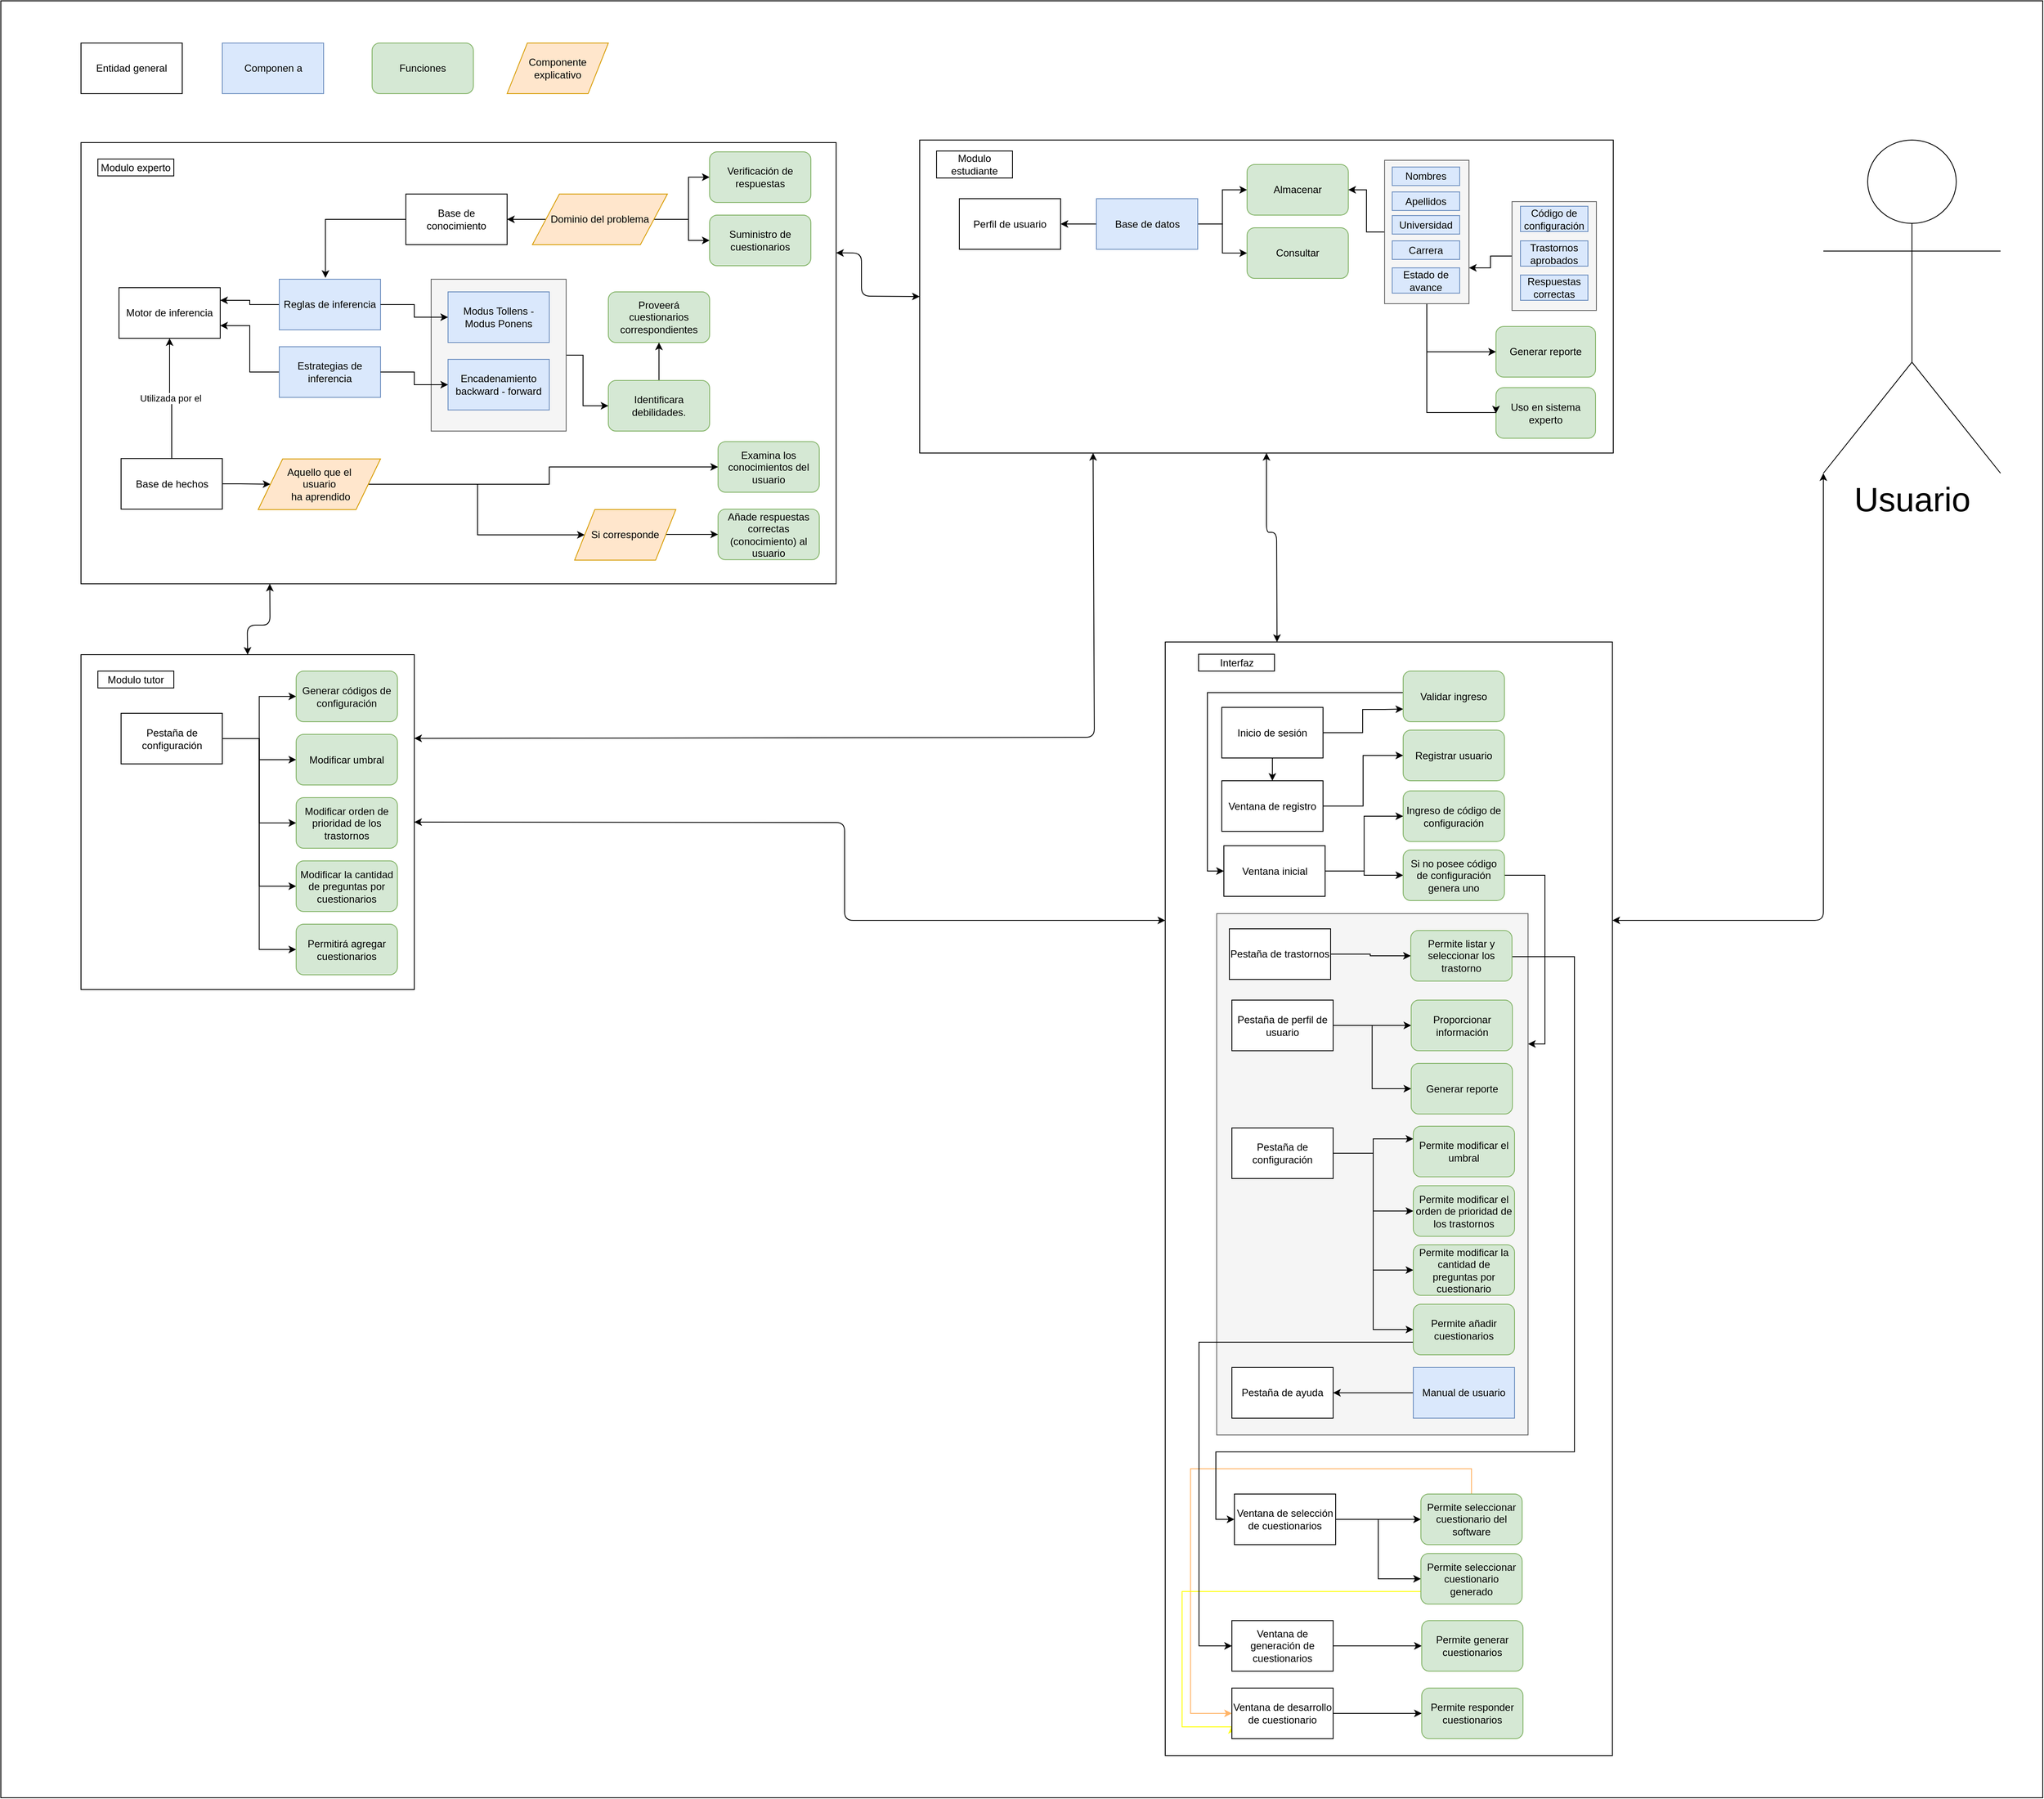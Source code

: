 <mxfile version="11.0.0" type="google"><diagram id="Cas2nyI4XmiPoO9fLo6n" name="Page-1"><mxGraphModel dx="1730" dy="985" grid="1" gridSize="10" guides="0" tooltips="1" connect="1" arrows="1" fold="1" page="1" pageScale="1" pageWidth="2600" pageHeight="2500" math="0" shadow="0"><root><mxCell id="0"/><mxCell id="1" parent="0"/><mxCell id="DKqrfDXHHsQhlnGA_OCO-1" value="" style="rounded=0;whiteSpace=wrap;html=1;" parent="1" vertex="1"><mxGeometry x="110" y="90" width="2420" height="2130" as="geometry"/></mxCell><mxCell id="8nTmRZXrcjMu5CN0scT0-1" value="&lt;div style=&quot;text-align: left&quot;&gt;&lt;br&gt;&lt;/div&gt;" style="whiteSpace=wrap;html=1;" parent="1" vertex="1"><mxGeometry x="205" y="258" width="895" height="523" as="geometry"/></mxCell><mxCell id="8nTmRZXrcjMu5CN0scT0-2" value="Modulo experto" style="text;html=1;strokeColor=#000000;fillColor=none;align=center;verticalAlign=middle;whiteSpace=wrap;rounded=0;" parent="1" vertex="1"><mxGeometry x="225" y="277.5" width="90" height="20" as="geometry"/></mxCell><mxCell id="d4rbvorAXQYdlfk4pw9g-5" style="edgeStyle=orthogonalEdgeStyle;rounded=0;orthogonalLoop=1;jettySize=auto;html=1;entryX=0.456;entryY=-0.028;entryDx=0;entryDy=0;entryPerimeter=0;" parent="1" source="8nTmRZXrcjMu5CN0scT0-3" target="8nTmRZXrcjMu5CN0scT0-16" edge="1"><mxGeometry relative="1" as="geometry"/></mxCell><mxCell id="8nTmRZXrcjMu5CN0scT0-3" value="Base de conocimiento" style="rounded=0;whiteSpace=wrap;html=1;" parent="1" vertex="1"><mxGeometry x="590" y="319" width="120" height="60" as="geometry"/></mxCell><mxCell id="8nTmRZXrcjMu5CN0scT0-38" style="edgeStyle=orthogonalEdgeStyle;rounded=0;orthogonalLoop=1;jettySize=auto;html=1;entryX=0;entryY=0.5;entryDx=0;entryDy=0;exitX=1;exitY=0.5;exitDx=0;exitDy=0;" parent="1" source="d4rbvorAXQYdlfk4pw9g-3" target="8nTmRZXrcjMu5CN0scT0-9" edge="1"><mxGeometry relative="1" as="geometry"><mxPoint x="890" y="360.333" as="sourcePoint"/></mxGeometry></mxCell><mxCell id="8nTmRZXrcjMu5CN0scT0-39" style="edgeStyle=orthogonalEdgeStyle;rounded=0;orthogonalLoop=1;jettySize=auto;html=1;entryX=0;entryY=0.5;entryDx=0;entryDy=0;exitX=1;exitY=0.5;exitDx=0;exitDy=0;" parent="1" source="d4rbvorAXQYdlfk4pw9g-3" target="8nTmRZXrcjMu5CN0scT0-10" edge="1"><mxGeometry relative="1" as="geometry"><mxPoint x="890" y="360.333" as="sourcePoint"/></mxGeometry></mxCell><mxCell id="8nTmRZXrcjMu5CN0scT0-9" value="Verificación de respuestas" style="rounded=1;whiteSpace=wrap;html=1;strokeColor=#82b366;fillColor=#d5e8d4;" parent="1" vertex="1"><mxGeometry x="950" y="269" width="120" height="60" as="geometry"/></mxCell><mxCell id="8nTmRZXrcjMu5CN0scT0-10" value="Suministro de cuestionarios" style="rounded=1;whiteSpace=wrap;html=1;strokeColor=#82b366;fillColor=#d5e8d4;" parent="1" vertex="1"><mxGeometry x="950" y="344" width="120" height="60" as="geometry"/></mxCell><mxCell id="8nTmRZXrcjMu5CN0scT0-14" value="Motor de inferencia" style="rounded=0;whiteSpace=wrap;html=1;" parent="1" vertex="1"><mxGeometry x="250" y="430" width="120" height="60" as="geometry"/></mxCell><mxCell id="d4rbvorAXQYdlfk4pw9g-2" style="edgeStyle=orthogonalEdgeStyle;rounded=0;orthogonalLoop=1;jettySize=auto;html=1;entryX=1;entryY=0.25;entryDx=0;entryDy=0;" parent="1" source="8nTmRZXrcjMu5CN0scT0-16" target="8nTmRZXrcjMu5CN0scT0-14" edge="1"><mxGeometry relative="1" as="geometry"/></mxCell><mxCell id="8nTmRZXrcjMu5CN0scT0-16" value="Reglas de inferencia" style="rounded=0;whiteSpace=wrap;html=1;strokeColor=#6c8ebf;fillColor=#dae8fc;" parent="1" vertex="1"><mxGeometry x="440" y="420" width="120" height="60" as="geometry"/></mxCell><mxCell id="8nTmRZXrcjMu5CN0scT0-89" style="edgeStyle=orthogonalEdgeStyle;rounded=0;orthogonalLoop=1;jettySize=auto;html=1;entryX=1;entryY=0.75;entryDx=0;entryDy=0;" parent="1" source="8nTmRZXrcjMu5CN0scT0-17" target="8nTmRZXrcjMu5CN0scT0-14" edge="1"><mxGeometry relative="1" as="geometry"/></mxCell><mxCell id="8nTmRZXrcjMu5CN0scT0-17" value="Estrategias de inferencia" style="rounded=0;whiteSpace=wrap;html=1;strokeColor=#6c8ebf;fillColor=#dae8fc;" parent="1" vertex="1"><mxGeometry x="440" y="500" width="120" height="60" as="geometry"/></mxCell><mxCell id="8nTmRZXrcjMu5CN0scT0-20" value="Entidad general" style="rounded=0;whiteSpace=wrap;html=1;strokeColor=#000000;" parent="1" vertex="1"><mxGeometry x="205.0" y="140" width="120" height="60" as="geometry"/></mxCell><mxCell id="8nTmRZXrcjMu5CN0scT0-21" value="Componen a" style="rounded=0;whiteSpace=wrap;html=1;strokeColor=#6c8ebf;fillColor=#dae8fc;" parent="1" vertex="1"><mxGeometry x="372.5" y="140" width="120" height="60" as="geometry"/></mxCell><mxCell id="8nTmRZXrcjMu5CN0scT0-22" value="Funciones" style="rounded=1;whiteSpace=wrap;html=1;strokeColor=#82b366;fillColor=#d5e8d4;" parent="1" vertex="1"><mxGeometry x="550.0" y="140" width="120" height="60" as="geometry"/></mxCell><mxCell id="8nTmRZXrcjMu5CN0scT0-24" value="Proveerá cuestionarios correspondientes" style="rounded=1;whiteSpace=wrap;html=1;strokeColor=#82b366;fillColor=#d5e8d4;" parent="1" vertex="1"><mxGeometry x="830.0" y="435" width="120" height="60" as="geometry"/></mxCell><mxCell id="8nTmRZXrcjMu5CN0scT0-40" style="edgeStyle=orthogonalEdgeStyle;rounded=0;orthogonalLoop=1;jettySize=auto;html=1;entryX=0.5;entryY=1;entryDx=0;entryDy=0;" parent="1" source="8nTmRZXrcjMu5CN0scT0-25" target="8nTmRZXrcjMu5CN0scT0-24" edge="1"><mxGeometry relative="1" as="geometry"/></mxCell><mxCell id="8nTmRZXrcjMu5CN0scT0-25" value="Identificara debilidades." style="rounded=1;whiteSpace=wrap;html=1;strokeColor=#82b366;fillColor=#d5e8d4;" parent="1" vertex="1"><mxGeometry x="830.0" y="540" width="120" height="60" as="geometry"/></mxCell><mxCell id="8nTmRZXrcjMu5CN0scT0-33" style="edgeStyle=orthogonalEdgeStyle;rounded=0;orthogonalLoop=1;jettySize=auto;html=1;entryX=0;entryY=0.5;entryDx=0;entryDy=0;" parent="1" source="8nTmRZXrcjMu5CN0scT0-30" target="8nTmRZXrcjMu5CN0scT0-25" edge="1"><mxGeometry relative="1" as="geometry"><mxPoint x="820" y="540" as="targetPoint"/><Array as="points"><mxPoint x="800" y="510"/><mxPoint x="800" y="570"/></Array></mxGeometry></mxCell><mxCell id="8nTmRZXrcjMu5CN0scT0-30" value="" style="whiteSpace=wrap;html=1;strokeColor=#666666;fillColor=#f5f5f5;fontColor=#333333;" parent="1" vertex="1"><mxGeometry x="620" y="420" width="160" height="180" as="geometry"/></mxCell><mxCell id="8nTmRZXrcjMu5CN0scT0-26" value="Encadenamiento backward - forward" style="rounded=0;whiteSpace=wrap;html=1;strokeColor=#6c8ebf;fillColor=#dae8fc;" parent="1" vertex="1"><mxGeometry x="640" y="515" width="120" height="60" as="geometry"/></mxCell><mxCell id="8nTmRZXrcjMu5CN0scT0-27" value="Modus Tollens -&lt;br&gt;Modus Ponens&lt;br&gt;" style="rounded=0;whiteSpace=wrap;html=1;strokeColor=#6c8ebf;fillColor=#dae8fc;" parent="1" vertex="1"><mxGeometry x="640" y="435" width="120" height="60" as="geometry"/></mxCell><mxCell id="8nTmRZXrcjMu5CN0scT0-36" style="edgeStyle=orthogonalEdgeStyle;rounded=0;orthogonalLoop=1;jettySize=auto;html=1;entryX=0;entryY=0.5;entryDx=0;entryDy=0;" parent="1" source="8nTmRZXrcjMu5CN0scT0-16" target="8nTmRZXrcjMu5CN0scT0-27" edge="1"><mxGeometry relative="1" as="geometry"/></mxCell><mxCell id="8nTmRZXrcjMu5CN0scT0-37" style="edgeStyle=orthogonalEdgeStyle;rounded=0;orthogonalLoop=1;jettySize=auto;html=1;entryX=0;entryY=0.5;entryDx=0;entryDy=0;" parent="1" source="8nTmRZXrcjMu5CN0scT0-17" target="8nTmRZXrcjMu5CN0scT0-26" edge="1"><mxGeometry relative="1" as="geometry"/></mxCell><mxCell id="8nTmRZXrcjMu5CN0scT0-48" style="edgeStyle=orthogonalEdgeStyle;rounded=0;orthogonalLoop=1;jettySize=auto;html=1;entryX=0;entryY=0.5;entryDx=0;entryDy=0;" parent="1" source="8nTmRZXrcjMu5CN0scT0-41" target="8nTmRZXrcjMu5CN0scT0-47" edge="1"><mxGeometry relative="1" as="geometry"/></mxCell><mxCell id="d4rbvorAXQYdlfk4pw9g-6" value="Utilizada por el" style="edgeStyle=orthogonalEdgeStyle;rounded=0;orthogonalLoop=1;jettySize=auto;html=1;entryX=0.5;entryY=1;entryDx=0;entryDy=0;" parent="1" source="8nTmRZXrcjMu5CN0scT0-41" target="8nTmRZXrcjMu5CN0scT0-14" edge="1"><mxGeometry relative="1" as="geometry"/></mxCell><mxCell id="8nTmRZXrcjMu5CN0scT0-41" value="Base de hechos" style="rounded=0;whiteSpace=wrap;html=1;strokeColor=#000000;" parent="1" vertex="1"><mxGeometry x="252.5" y="632.5" width="120" height="60" as="geometry"/></mxCell><mxCell id="8nTmRZXrcjMu5CN0scT0-43" value="Añade respuestas correctas (conocimiento) al usuario" style="rounded=1;whiteSpace=wrap;html=1;strokeColor=#82b366;fillColor=#d5e8d4;" parent="1" vertex="1"><mxGeometry x="960.0" y="692.5" width="120" height="60" as="geometry"/></mxCell><mxCell id="8nTmRZXrcjMu5CN0scT0-44" value="Examina los conocimientos del usuario" style="rounded=1;whiteSpace=wrap;html=1;strokeColor=#82b366;fillColor=#d5e8d4;" parent="1" vertex="1"><mxGeometry x="960.0" y="612.5" width="120" height="60" as="geometry"/></mxCell><mxCell id="8nTmRZXrcjMu5CN0scT0-49" style="edgeStyle=orthogonalEdgeStyle;rounded=0;orthogonalLoop=1;jettySize=auto;html=1;entryX=0;entryY=0.5;entryDx=0;entryDy=0;" parent="1" source="8nTmRZXrcjMu5CN0scT0-47" target="8nTmRZXrcjMu5CN0scT0-44" edge="1"><mxGeometry relative="1" as="geometry"/></mxCell><mxCell id="8nTmRZXrcjMu5CN0scT0-50" style="edgeStyle=orthogonalEdgeStyle;rounded=0;orthogonalLoop=1;jettySize=auto;html=1;entryX=0;entryY=0.5;entryDx=0;entryDy=0;" parent="1" source="8nTmRZXrcjMu5CN0scT0-47" target="8nTmRZXrcjMu5CN0scT0-52" edge="1"><mxGeometry relative="1" as="geometry"/></mxCell><mxCell id="8nTmRZXrcjMu5CN0scT0-47" value="Aquello que el &lt;br&gt;usuario&lt;br&gt;&amp;nbsp;ha aprendido" style="shape=parallelogram;perimeter=parallelogramPerimeter;whiteSpace=wrap;html=1;strokeColor=#d79b00;fillColor=#ffe6cc;" parent="1" vertex="1"><mxGeometry x="415" y="633" width="145" height="60" as="geometry"/></mxCell><mxCell id="8nTmRZXrcjMu5CN0scT0-51" value="Componente explicativo" style="shape=parallelogram;perimeter=parallelogramPerimeter;whiteSpace=wrap;html=1;strokeColor=#d79b00;fillColor=#ffe6cc;" parent="1" vertex="1"><mxGeometry x="710" y="140" width="120" height="60" as="geometry"/></mxCell><mxCell id="8nTmRZXrcjMu5CN0scT0-53" style="edgeStyle=orthogonalEdgeStyle;rounded=0;orthogonalLoop=1;jettySize=auto;html=1;entryX=0;entryY=0.5;entryDx=0;entryDy=0;" parent="1" source="8nTmRZXrcjMu5CN0scT0-52" target="8nTmRZXrcjMu5CN0scT0-43" edge="1"><mxGeometry relative="1" as="geometry"><Array as="points"><mxPoint x="935" y="723"/></Array></mxGeometry></mxCell><mxCell id="8nTmRZXrcjMu5CN0scT0-52" value="Si corresponde" style="shape=parallelogram;perimeter=parallelogramPerimeter;whiteSpace=wrap;html=1;strokeColor=#d79b00;fillColor=#ffe6cc;" parent="1" vertex="1"><mxGeometry x="790" y="693" width="120" height="60" as="geometry"/></mxCell><mxCell id="8nTmRZXrcjMu5CN0scT0-54" value="&lt;div style=&quot;text-align: left&quot;&gt;&lt;br&gt;&lt;/div&gt;" style="whiteSpace=wrap;html=1;" parent="1" vertex="1"><mxGeometry x="1199" y="255" width="822" height="371" as="geometry"/></mxCell><mxCell id="8nTmRZXrcjMu5CN0scT0-55" value="Modulo estudiante" style="text;html=1;strokeColor=#000000;fillColor=none;align=center;verticalAlign=middle;whiteSpace=wrap;rounded=0;" parent="1" vertex="1"><mxGeometry x="1219" y="268" width="90" height="32" as="geometry"/></mxCell><mxCell id="8nTmRZXrcjMu5CN0scT0-56" value="Perfil de usuario" style="rounded=0;whiteSpace=wrap;html=1;strokeColor=#000000;" parent="1" vertex="1"><mxGeometry x="1246" y="324.5" width="120" height="60" as="geometry"/></mxCell><mxCell id="8nTmRZXrcjMu5CN0scT0-58" style="edgeStyle=orthogonalEdgeStyle;rounded=0;orthogonalLoop=1;jettySize=auto;html=1;entryX=0;entryY=0.5;entryDx=0;entryDy=0;" parent="1" source="8nTmRZXrcjMu5CN0scT0-60" target="8nTmRZXrcjMu5CN0scT0-61" edge="1"><mxGeometry relative="1" as="geometry"/></mxCell><mxCell id="8nTmRZXrcjMu5CN0scT0-59" style="edgeStyle=orthogonalEdgeStyle;rounded=0;orthogonalLoop=1;jettySize=auto;html=1;entryX=0;entryY=0.5;entryDx=0;entryDy=0;" parent="1" source="8nTmRZXrcjMu5CN0scT0-60" target="8nTmRZXrcjMu5CN0scT0-62" edge="1"><mxGeometry relative="1" as="geometry"/></mxCell><mxCell id="8nTmRZXrcjMu5CN0scT0-94" style="edgeStyle=orthogonalEdgeStyle;rounded=0;orthogonalLoop=1;jettySize=auto;html=1;entryX=1;entryY=0.5;entryDx=0;entryDy=0;" parent="1" source="8nTmRZXrcjMu5CN0scT0-60" target="8nTmRZXrcjMu5CN0scT0-56" edge="1"><mxGeometry relative="1" as="geometry"/></mxCell><mxCell id="8nTmRZXrcjMu5CN0scT0-60" value="Base de datos" style="rounded=0;whiteSpace=wrap;html=1;strokeColor=#6c8ebf;fillColor=#dae8fc;" parent="1" vertex="1"><mxGeometry x="1408.5" y="324.5" width="120" height="60" as="geometry"/></mxCell><mxCell id="8nTmRZXrcjMu5CN0scT0-61" value="Almacenar" style="rounded=1;whiteSpace=wrap;html=1;strokeColor=#82b366;fillColor=#d5e8d4;" parent="1" vertex="1"><mxGeometry x="1587" y="284" width="120" height="60" as="geometry"/></mxCell><mxCell id="8nTmRZXrcjMu5CN0scT0-62" value="Consultar" style="rounded=1;whiteSpace=wrap;html=1;strokeColor=#82b366;fillColor=#d5e8d4;" parent="1" vertex="1"><mxGeometry x="1587" y="359" width="120" height="60" as="geometry"/></mxCell><mxCell id="8nTmRZXrcjMu5CN0scT0-91" value="Generar reporte" style="rounded=1;whiteSpace=wrap;html=1;strokeColor=#82b366;fillColor=#d5e8d4;" parent="1" vertex="1"><mxGeometry x="1882" y="476" width="118" height="60" as="geometry"/></mxCell><mxCell id="8nTmRZXrcjMu5CN0scT0-92" value="Uso en sistema experto" style="rounded=1;whiteSpace=wrap;html=1;strokeColor=#82b366;fillColor=#d5e8d4;" parent="1" vertex="1"><mxGeometry x="1882" y="548.5" width="118" height="60" as="geometry"/></mxCell><mxCell id="8nTmRZXrcjMu5CN0scT0-119" style="edgeStyle=orthogonalEdgeStyle;rounded=0;orthogonalLoop=1;jettySize=auto;html=1;entryX=0;entryY=0.5;entryDx=0;entryDy=0;" parent="1" source="8nTmRZXrcjMu5CN0scT0-113" target="8nTmRZXrcjMu5CN0scT0-91" edge="1"><mxGeometry relative="1" as="geometry"><Array as="points"><mxPoint x="1800" y="506"/></Array></mxGeometry></mxCell><mxCell id="8nTmRZXrcjMu5CN0scT0-125" style="edgeStyle=orthogonalEdgeStyle;rounded=0;orthogonalLoop=1;jettySize=auto;html=1;" parent="1" source="8nTmRZXrcjMu5CN0scT0-113" edge="1"><mxGeometry relative="1" as="geometry"><mxPoint x="1882" y="579" as="targetPoint"/><Array as="points"><mxPoint x="1800" y="578"/></Array></mxGeometry></mxCell><mxCell id="8nTmRZXrcjMu5CN0scT0-160" style="edgeStyle=orthogonalEdgeStyle;rounded=0;orthogonalLoop=1;jettySize=auto;html=1;entryX=1;entryY=0.5;entryDx=0;entryDy=0;" parent="1" source="8nTmRZXrcjMu5CN0scT0-113" target="8nTmRZXrcjMu5CN0scT0-61" edge="1"><mxGeometry relative="1" as="geometry"/></mxCell><mxCell id="8nTmRZXrcjMu5CN0scT0-113" value="" style="whiteSpace=wrap;html=1;strokeColor=#666666;fillColor=#f5f5f5;fontColor=#333333;" parent="1" vertex="1"><mxGeometry x="1750" y="279" width="100" height="170" as="geometry"/></mxCell><mxCell id="8nTmRZXrcjMu5CN0scT0-100" value="Nombres" style="rounded=0;whiteSpace=wrap;html=1;strokeColor=#6c8ebf;fillColor=#dae8fc;" parent="1" vertex="1"><mxGeometry x="1759" y="287" width="80" height="22" as="geometry"/></mxCell><mxCell id="8nTmRZXrcjMu5CN0scT0-101" value="Apellidos" style="rounded=0;whiteSpace=wrap;html=1;strokeColor=#6c8ebf;fillColor=#dae8fc;" parent="1" vertex="1"><mxGeometry x="1759" y="316.5" width="80" height="22" as="geometry"/></mxCell><mxCell id="8nTmRZXrcjMu5CN0scT0-102" value="Universidad" style="rounded=0;whiteSpace=wrap;html=1;strokeColor=#6c8ebf;fillColor=#dae8fc;" parent="1" vertex="1"><mxGeometry x="1759" y="344.5" width="80" height="22" as="geometry"/></mxCell><mxCell id="8nTmRZXrcjMu5CN0scT0-103" value="Carrera" style="rounded=0;whiteSpace=wrap;html=1;strokeColor=#6c8ebf;fillColor=#dae8fc;" parent="1" vertex="1"><mxGeometry x="1759" y="374.5" width="80" height="22" as="geometry"/></mxCell><mxCell id="8nTmRZXrcjMu5CN0scT0-104" value="Estado de avance" style="rounded=0;whiteSpace=wrap;html=1;strokeColor=#6c8ebf;fillColor=#dae8fc;" parent="1" vertex="1"><mxGeometry x="1759" y="406.5" width="80" height="30" as="geometry"/></mxCell><mxCell id="8nTmRZXrcjMu5CN0scT0-161" style="edgeStyle=orthogonalEdgeStyle;rounded=0;orthogonalLoop=1;jettySize=auto;html=1;entryX=1;entryY=0.75;entryDx=0;entryDy=0;" parent="1" source="8nTmRZXrcjMu5CN0scT0-123" target="8nTmRZXrcjMu5CN0scT0-113" edge="1"><mxGeometry relative="1" as="geometry"/></mxCell><mxCell id="8nTmRZXrcjMu5CN0scT0-123" value="" style="whiteSpace=wrap;html=1;strokeColor=#666666;fillColor=#f5f5f5;fontColor=#333333;" parent="1" vertex="1"><mxGeometry x="1901" y="328" width="100" height="129" as="geometry"/></mxCell><mxCell id="8nTmRZXrcjMu5CN0scT0-105" value="Código de configuración" style="rounded=0;whiteSpace=wrap;html=1;strokeColor=#6c8ebf;fillColor=#dae8fc;" parent="1" vertex="1"><mxGeometry x="1911" y="333.5" width="80" height="30" as="geometry"/></mxCell><mxCell id="8nTmRZXrcjMu5CN0scT0-106" value="Trastornos aprobados" style="rounded=0;whiteSpace=wrap;html=1;strokeColor=#6c8ebf;fillColor=#dae8fc;" parent="1" vertex="1"><mxGeometry x="1911" y="374.5" width="80" height="30" as="geometry"/></mxCell><mxCell id="8nTmRZXrcjMu5CN0scT0-108" value="Respuestas correctas" style="rounded=0;whiteSpace=wrap;html=1;strokeColor=#6c8ebf;fillColor=#dae8fc;" parent="1" vertex="1"><mxGeometry x="1911" y="415" width="80" height="30" as="geometry"/></mxCell><mxCell id="8nTmRZXrcjMu5CN0scT0-126" value="" style="endArrow=classic;startArrow=classic;html=1;entryX=0;entryY=0.5;entryDx=0;entryDy=0;exitX=1;exitY=0.25;exitDx=0;exitDy=0;" parent="1" source="8nTmRZXrcjMu5CN0scT0-1" target="8nTmRZXrcjMu5CN0scT0-54" edge="1"><mxGeometry width="50" height="50" relative="1" as="geometry"><mxPoint x="1170" y="570" as="sourcePoint"/><mxPoint x="1220" y="520" as="targetPoint"/><Array as="points"><mxPoint x="1130" y="389"/><mxPoint x="1130" y="440"/></Array></mxGeometry></mxCell><mxCell id="8nTmRZXrcjMu5CN0scT0-127" value="&lt;div style=&quot;text-align: left&quot;&gt;&lt;br&gt;&lt;/div&gt;" style="whiteSpace=wrap;html=1;" parent="1" vertex="1"><mxGeometry x="205" y="865" width="395" height="397" as="geometry"/></mxCell><mxCell id="8nTmRZXrcjMu5CN0scT0-128" value="Modulo tutor" style="text;html=1;strokeColor=#000000;fillColor=none;align=center;verticalAlign=middle;whiteSpace=wrap;rounded=0;" parent="1" vertex="1"><mxGeometry x="225" y="884.5" width="90" height="20" as="geometry"/></mxCell><mxCell id="8nTmRZXrcjMu5CN0scT0-164" style="edgeStyle=orthogonalEdgeStyle;rounded=0;orthogonalLoop=1;jettySize=auto;html=1;entryX=0;entryY=0.5;entryDx=0;entryDy=0;" parent="1" source="8nTmRZXrcjMu5CN0scT0-129" target="8nTmRZXrcjMu5CN0scT0-134" edge="1"><mxGeometry relative="1" as="geometry"/></mxCell><mxCell id="8nTmRZXrcjMu5CN0scT0-165" style="edgeStyle=orthogonalEdgeStyle;rounded=0;orthogonalLoop=1;jettySize=auto;html=1;entryX=0;entryY=0.5;entryDx=0;entryDy=0;" parent="1" source="8nTmRZXrcjMu5CN0scT0-129" target="8nTmRZXrcjMu5CN0scT0-135" edge="1"><mxGeometry relative="1" as="geometry"/></mxCell><mxCell id="8nTmRZXrcjMu5CN0scT0-166" style="edgeStyle=orthogonalEdgeStyle;rounded=0;orthogonalLoop=1;jettySize=auto;html=1;entryX=0;entryY=0.5;entryDx=0;entryDy=0;" parent="1" source="8nTmRZXrcjMu5CN0scT0-129" target="8nTmRZXrcjMu5CN0scT0-142" edge="1"><mxGeometry relative="1" as="geometry"/></mxCell><mxCell id="8nTmRZXrcjMu5CN0scT0-167" style="edgeStyle=orthogonalEdgeStyle;rounded=0;orthogonalLoop=1;jettySize=auto;html=1;entryX=0;entryY=0.5;entryDx=0;entryDy=0;" parent="1" source="8nTmRZXrcjMu5CN0scT0-129" target="8nTmRZXrcjMu5CN0scT0-162" edge="1"><mxGeometry relative="1" as="geometry"/></mxCell><mxCell id="8nTmRZXrcjMu5CN0scT0-168" style="edgeStyle=orthogonalEdgeStyle;rounded=0;orthogonalLoop=1;jettySize=auto;html=1;entryX=0;entryY=0.5;entryDx=0;entryDy=0;" parent="1" source="8nTmRZXrcjMu5CN0scT0-129" target="8nTmRZXrcjMu5CN0scT0-163" edge="1"><mxGeometry relative="1" as="geometry"/></mxCell><mxCell id="8nTmRZXrcjMu5CN0scT0-129" value="Pestaña de configuración" style="rounded=0;whiteSpace=wrap;html=1;strokeColor=#000000;" parent="1" vertex="1"><mxGeometry x="252.5" y="934.5" width="120" height="60" as="geometry"/></mxCell><mxCell id="8nTmRZXrcjMu5CN0scT0-134" value="Generar códigos de configuración" style="rounded=1;whiteSpace=wrap;html=1;strokeColor=#82b366;fillColor=#d5e8d4;" parent="1" vertex="1"><mxGeometry x="460" y="884.5" width="120" height="60" as="geometry"/></mxCell><mxCell id="8nTmRZXrcjMu5CN0scT0-135" value="Modificar umbral" style="rounded=1;whiteSpace=wrap;html=1;strokeColor=#82b366;fillColor=#d5e8d4;" parent="1" vertex="1"><mxGeometry x="460" y="959.5" width="120" height="60" as="geometry"/></mxCell><mxCell id="8nTmRZXrcjMu5CN0scT0-142" value="Modificar orden de prioridad de los trastornos" style="rounded=1;whiteSpace=wrap;html=1;strokeColor=#82b366;fillColor=#d5e8d4;" parent="1" vertex="1"><mxGeometry x="460.0" y="1034.5" width="120" height="60" as="geometry"/></mxCell><mxCell id="8nTmRZXrcjMu5CN0scT0-162" value="Modificar la cantidad de preguntas por cuestionarios" style="rounded=1;whiteSpace=wrap;html=1;strokeColor=#82b366;fillColor=#d5e8d4;" parent="1" vertex="1"><mxGeometry x="460" y="1109.5" width="120" height="60" as="geometry"/></mxCell><mxCell id="8nTmRZXrcjMu5CN0scT0-163" value="Permitirá agregar cuestionarios" style="rounded=1;whiteSpace=wrap;html=1;strokeColor=#82b366;fillColor=#d5e8d4;" parent="1" vertex="1"><mxGeometry x="460.0" y="1184.5" width="120" height="60" as="geometry"/></mxCell><mxCell id="8nTmRZXrcjMu5CN0scT0-169" value="" style="endArrow=classic;startArrow=classic;html=1;entryX=0.25;entryY=1;entryDx=0;entryDy=0;exitX=0.5;exitY=0;exitDx=0;exitDy=0;" parent="1" source="8nTmRZXrcjMu5CN0scT0-127" target="8nTmRZXrcjMu5CN0scT0-1" edge="1"><mxGeometry width="50" height="50" relative="1" as="geometry"><mxPoint x="200" y="1330" as="sourcePoint"/><mxPoint x="250" y="1280" as="targetPoint"/><Array as="points"><mxPoint x="402" y="830"/><mxPoint x="429" y="830"/></Array></mxGeometry></mxCell><mxCell id="8nTmRZXrcjMu5CN0scT0-170" value="" style="endArrow=classic;startArrow=classic;html=1;entryX=0.25;entryY=1;entryDx=0;entryDy=0;exitX=1;exitY=0.25;exitDx=0;exitDy=0;" parent="1" source="8nTmRZXrcjMu5CN0scT0-127" target="8nTmRZXrcjMu5CN0scT0-54" edge="1"><mxGeometry width="50" height="50" relative="1" as="geometry"><mxPoint x="440" y="1330" as="sourcePoint"/><mxPoint x="960" y="1060" as="targetPoint"/><Array as="points"><mxPoint x="1406" y="963"/></Array></mxGeometry></mxCell><mxCell id="8nTmRZXrcjMu5CN0scT0-171" value="&lt;div style=&quot;text-align: left&quot;&gt;&lt;br&gt;&lt;/div&gt;" style="whiteSpace=wrap;html=1;" parent="1" vertex="1"><mxGeometry x="1490" y="850" width="530" height="1320" as="geometry"/></mxCell><mxCell id="8nTmRZXrcjMu5CN0scT0-172" value="Interfaz" style="text;html=1;strokeColor=#000000;fillColor=none;align=center;verticalAlign=middle;whiteSpace=wrap;rounded=0;" parent="1" vertex="1"><mxGeometry x="1529.5" y="864.5" width="90" height="20" as="geometry"/></mxCell><mxCell id="8nTmRZXrcjMu5CN0scT0-198" style="edgeStyle=orthogonalEdgeStyle;rounded=0;orthogonalLoop=1;jettySize=auto;html=1;entryX=0;entryY=0.75;entryDx=0;entryDy=0;" parent="1" source="8nTmRZXrcjMu5CN0scT0-178" target="8nTmRZXrcjMu5CN0scT0-197" edge="1"><mxGeometry relative="1" as="geometry"><Array as="points"><mxPoint x="1724" y="958"/><mxPoint x="1724" y="930"/><mxPoint x="1750" y="929"/></Array></mxGeometry></mxCell><mxCell id="8nTmRZXrcjMu5CN0scT0-204" style="edgeStyle=orthogonalEdgeStyle;rounded=0;orthogonalLoop=1;jettySize=auto;html=1;entryX=0.5;entryY=0;entryDx=0;entryDy=0;" parent="1" source="8nTmRZXrcjMu5CN0scT0-178" target="8nTmRZXrcjMu5CN0scT0-202" edge="1"><mxGeometry relative="1" as="geometry"/></mxCell><mxCell id="8nTmRZXrcjMu5CN0scT0-178" value="Inicio de sesión" style="rounded=0;whiteSpace=wrap;html=1;strokeColor=#000000;" parent="1" vertex="1"><mxGeometry x="1557" y="927.5" width="120" height="60" as="geometry"/></mxCell><mxCell id="8nTmRZXrcjMu5CN0scT0-179" value="Ingreso de código de configuración" style="rounded=1;whiteSpace=wrap;html=1;strokeColor=#82b366;fillColor=#d5e8d4;" parent="1" vertex="1"><mxGeometry x="1772" y="1026.5" width="120" height="60" as="geometry"/></mxCell><mxCell id="8nTmRZXrcjMu5CN0scT0-184" value="" style="endArrow=classic;startArrow=classic;html=1;exitX=1;exitY=0.5;exitDx=0;exitDy=0;entryX=0;entryY=0.25;entryDx=0;entryDy=0;" parent="1" source="8nTmRZXrcjMu5CN0scT0-127" target="8nTmRZXrcjMu5CN0scT0-171" edge="1"><mxGeometry width="50" height="50" relative="1" as="geometry"><mxPoint x="870" y="1180" as="sourcePoint"/><mxPoint x="920" y="1130" as="targetPoint"/><Array as="points"><mxPoint x="1110" y="1064"/><mxPoint x="1110" y="1180"/></Array></mxGeometry></mxCell><mxCell id="8nTmRZXrcjMu5CN0scT0-205" style="edgeStyle=orthogonalEdgeStyle;rounded=0;orthogonalLoop=1;jettySize=auto;html=1;entryX=0;entryY=0.5;entryDx=0;entryDy=0;" parent="1" source="8nTmRZXrcjMu5CN0scT0-186" target="8nTmRZXrcjMu5CN0scT0-179" edge="1"><mxGeometry relative="1" as="geometry"/></mxCell><mxCell id="8nTmRZXrcjMu5CN0scT0-206" style="edgeStyle=orthogonalEdgeStyle;rounded=0;orthogonalLoop=1;jettySize=auto;html=1;entryX=0;entryY=0.5;entryDx=0;entryDy=0;" parent="1" source="8nTmRZXrcjMu5CN0scT0-186" target="8nTmRZXrcjMu5CN0scT0-191" edge="1"><mxGeometry relative="1" as="geometry"/></mxCell><mxCell id="8nTmRZXrcjMu5CN0scT0-186" value="Ventana inicial" style="rounded=0;whiteSpace=wrap;html=1;strokeColor=#000000;" parent="1" vertex="1"><mxGeometry x="1559.5" y="1091.5" width="120" height="60" as="geometry"/></mxCell><mxCell id="8nTmRZXrcjMu5CN0scT0-235" style="edgeStyle=orthogonalEdgeStyle;rounded=0;orthogonalLoop=1;jettySize=auto;html=1;entryX=1;entryY=0.25;entryDx=0;entryDy=0;" parent="1" source="8nTmRZXrcjMu5CN0scT0-191" target="8nTmRZXrcjMu5CN0scT0-233" edge="1"><mxGeometry relative="1" as="geometry"><Array as="points"><mxPoint x="1940" y="1127"/><mxPoint x="1940" y="1327"/></Array></mxGeometry></mxCell><mxCell id="8nTmRZXrcjMu5CN0scT0-191" value="Si no posee código de configuración genera uno" style="rounded=1;whiteSpace=wrap;html=1;strokeColor=#82b366;fillColor=#d5e8d4;" parent="1" vertex="1"><mxGeometry x="1772" y="1096.5" width="120" height="60" as="geometry"/></mxCell><mxCell id="8nTmRZXrcjMu5CN0scT0-230" style="edgeStyle=orthogonalEdgeStyle;rounded=0;orthogonalLoop=1;jettySize=auto;html=1;entryX=0;entryY=0.5;entryDx=0;entryDy=0;" parent="1" source="8nTmRZXrcjMu5CN0scT0-197" target="8nTmRZXrcjMu5CN0scT0-186" edge="1"><mxGeometry relative="1" as="geometry"><Array as="points"><mxPoint x="1540" y="910"/><mxPoint x="1540" y="1122"/></Array></mxGeometry></mxCell><mxCell id="8nTmRZXrcjMu5CN0scT0-197" value="Validar ingreso" style="rounded=1;whiteSpace=wrap;html=1;strokeColor=#82b366;fillColor=#d5e8d4;" parent="1" vertex="1"><mxGeometry x="1772" y="884.5" width="120" height="60" as="geometry"/></mxCell><mxCell id="8nTmRZXrcjMu5CN0scT0-199" value="Registrar usuario" style="rounded=1;whiteSpace=wrap;html=1;strokeColor=#82b366;fillColor=#d5e8d4;" parent="1" vertex="1"><mxGeometry x="1772" y="954.5" width="120" height="60" as="geometry"/></mxCell><mxCell id="8nTmRZXrcjMu5CN0scT0-203" style="edgeStyle=orthogonalEdgeStyle;rounded=0;orthogonalLoop=1;jettySize=auto;html=1;entryX=0;entryY=0.5;entryDx=0;entryDy=0;" parent="1" source="8nTmRZXrcjMu5CN0scT0-202" target="8nTmRZXrcjMu5CN0scT0-199" edge="1"><mxGeometry relative="1" as="geometry"/></mxCell><mxCell id="8nTmRZXrcjMu5CN0scT0-202" value="Ventana de registro" style="rounded=0;whiteSpace=wrap;html=1;strokeColor=#000000;" parent="1" vertex="1"><mxGeometry x="1557" y="1014.5" width="120" height="60" as="geometry"/></mxCell><mxCell id="8nTmRZXrcjMu5CN0scT0-227" style="edgeStyle=orthogonalEdgeStyle;rounded=0;orthogonalLoop=1;jettySize=auto;html=1;entryX=0;entryY=0.5;entryDx=0;entryDy=0;" parent="1" source="8nTmRZXrcjMu5CN0scT0-223" target="8nTmRZXrcjMu5CN0scT0-225" edge="1"><mxGeometry relative="1" as="geometry"/></mxCell><mxCell id="8nTmRZXrcjMu5CN0scT0-229" style="edgeStyle=orthogonalEdgeStyle;rounded=0;orthogonalLoop=1;jettySize=auto;html=1;entryX=0;entryY=0.5;entryDx=0;entryDy=0;" parent="1" source="8nTmRZXrcjMu5CN0scT0-223" target="8nTmRZXrcjMu5CN0scT0-224" edge="1"><mxGeometry relative="1" as="geometry"/></mxCell><mxCell id="8nTmRZXrcjMu5CN0scT0-223" value="Ventana de selección de cuestionarios" style="rounded=0;whiteSpace=wrap;html=1;strokeColor=#000000;" parent="1" vertex="1"><mxGeometry x="1572" y="1860" width="120" height="60" as="geometry"/></mxCell><mxCell id="8nTmRZXrcjMu5CN0scT0-252" style="edgeStyle=orthogonalEdgeStyle;rounded=0;orthogonalLoop=1;jettySize=auto;html=1;entryX=0;entryY=0.5;entryDx=0;entryDy=0;fontSize=40;strokeColor=#FFB366;" parent="1" source="8nTmRZXrcjMu5CN0scT0-224" target="8nTmRZXrcjMu5CN0scT0-247" edge="1"><mxGeometry relative="1" as="geometry"><Array as="points"><mxPoint x="1853" y="1830"/><mxPoint x="1520" y="1830"/><mxPoint x="1520" y="2120"/></Array></mxGeometry></mxCell><mxCell id="8nTmRZXrcjMu5CN0scT0-224" value="Permite seleccionar cuestionario del software" style="rounded=1;whiteSpace=wrap;html=1;strokeColor=#82b366;fillColor=#d5e8d4;" parent="1" vertex="1"><mxGeometry x="1793" y="1860" width="120" height="60" as="geometry"/></mxCell><mxCell id="8nTmRZXrcjMu5CN0scT0-253" style="edgeStyle=orthogonalEdgeStyle;rounded=0;orthogonalLoop=1;jettySize=auto;html=1;entryX=0;entryY=0.75;entryDx=0;entryDy=0;fontSize=40;exitX=0;exitY=0.75;exitDx=0;exitDy=0;strokeColor=#FFFF00;" parent="1" source="8nTmRZXrcjMu5CN0scT0-225" target="8nTmRZXrcjMu5CN0scT0-247" edge="1"><mxGeometry relative="1" as="geometry"><Array as="points"><mxPoint x="1510" y="1976"/><mxPoint x="1510" y="2136"/></Array></mxGeometry></mxCell><mxCell id="8nTmRZXrcjMu5CN0scT0-225" value="Permite seleccionar cuestionario generado" style="rounded=1;whiteSpace=wrap;html=1;strokeColor=#82b366;fillColor=#d5e8d4;" parent="1" vertex="1"><mxGeometry x="1793" y="1930.5" width="120" height="60" as="geometry"/></mxCell><mxCell id="8nTmRZXrcjMu5CN0scT0-238" style="edgeStyle=orthogonalEdgeStyle;rounded=0;orthogonalLoop=1;jettySize=auto;html=1;entryX=0;entryY=0.5;entryDx=0;entryDy=0;" parent="1" source="8nTmRZXrcjMu5CN0scT0-228" target="8nTmRZXrcjMu5CN0scT0-237" edge="1"><mxGeometry relative="1" as="geometry"/></mxCell><mxCell id="8nTmRZXrcjMu5CN0scT0-228" value="Ventana de generación de cuestionarios" style="rounded=0;whiteSpace=wrap;html=1;strokeColor=#000000;" parent="1" vertex="1"><mxGeometry x="1569" y="2010" width="120" height="60" as="geometry"/></mxCell><mxCell id="8nTmRZXrcjMu5CN0scT0-233" value="" style="whiteSpace=wrap;html=1;strokeColor=#666666;fillColor=#f5f5f5;fontColor=#333333;" parent="1" vertex="1"><mxGeometry x="1551" y="1172" width="369" height="618" as="geometry"/></mxCell><mxCell id="8nTmRZXrcjMu5CN0scT0-212" style="edgeStyle=orthogonalEdgeStyle;rounded=0;orthogonalLoop=1;jettySize=auto;html=1;entryX=0;entryY=0.5;entryDx=0;entryDy=0;" parent="1" source="8nTmRZXrcjMu5CN0scT0-189" target="8nTmRZXrcjMu5CN0scT0-211" edge="1"><mxGeometry relative="1" as="geometry"><Array as="points"><mxPoint x="1733" y="1220"/><mxPoint x="1733" y="1222"/></Array></mxGeometry></mxCell><mxCell id="8nTmRZXrcjMu5CN0scT0-189" value="Pestaña de trastornos" style="rounded=0;whiteSpace=wrap;html=1;strokeColor=#000000;" parent="1" vertex="1"><mxGeometry x="1566" y="1190" width="120" height="60" as="geometry"/></mxCell><mxCell id="8nTmRZXrcjMu5CN0scT0-236" style="edgeStyle=orthogonalEdgeStyle;rounded=0;orthogonalLoop=1;jettySize=auto;html=1;entryX=0;entryY=0.5;entryDx=0;entryDy=0;exitX=1;exitY=0.5;exitDx=0;exitDy=0;" parent="1" source="8nTmRZXrcjMu5CN0scT0-211" target="8nTmRZXrcjMu5CN0scT0-223" edge="1"><mxGeometry relative="1" as="geometry"><mxPoint x="1915" y="1407.167" as="sourcePoint"/><Array as="points"><mxPoint x="1901" y="1223"/><mxPoint x="1975" y="1223"/><mxPoint x="1975" y="1810"/><mxPoint x="1550" y="1810"/><mxPoint x="1550" y="1890"/></Array></mxGeometry></mxCell><mxCell id="8nTmRZXrcjMu5CN0scT0-211" value="Permite listar y seleccionar los trastorno" style="rounded=1;whiteSpace=wrap;html=1;strokeColor=#82b366;fillColor=#d5e8d4;" parent="1" vertex="1"><mxGeometry x="1781" y="1192" width="120" height="60" as="geometry"/></mxCell><mxCell id="8nTmRZXrcjMu5CN0scT0-209" style="edgeStyle=orthogonalEdgeStyle;rounded=0;orthogonalLoop=1;jettySize=auto;html=1;entryX=0;entryY=0.5;entryDx=0;entryDy=0;" parent="1" source="8nTmRZXrcjMu5CN0scT0-188" target="8nTmRZXrcjMu5CN0scT0-208" edge="1"><mxGeometry relative="1" as="geometry"/></mxCell><mxCell id="8nTmRZXrcjMu5CN0scT0-210" style="edgeStyle=orthogonalEdgeStyle;rounded=0;orthogonalLoop=1;jettySize=auto;html=1;entryX=0;entryY=0.5;entryDx=0;entryDy=0;" parent="1" source="8nTmRZXrcjMu5CN0scT0-188" target="8nTmRZXrcjMu5CN0scT0-207" edge="1"><mxGeometry relative="1" as="geometry"/></mxCell><mxCell id="8nTmRZXrcjMu5CN0scT0-188" value="Pestaña de perfil de usuario" style="rounded=0;whiteSpace=wrap;html=1;strokeColor=#000000;" parent="1" vertex="1"><mxGeometry x="1569" y="1274.5" width="120" height="60" as="geometry"/></mxCell><mxCell id="8nTmRZXrcjMu5CN0scT0-207" value="Generar reporte" style="rounded=1;whiteSpace=wrap;html=1;strokeColor=#82b366;fillColor=#d5e8d4;" parent="1" vertex="1"><mxGeometry x="1781.5" y="1349.5" width="120" height="60" as="geometry"/></mxCell><mxCell id="8nTmRZXrcjMu5CN0scT0-208" value="Proporcionar información" style="rounded=1;whiteSpace=wrap;html=1;strokeColor=#82b366;fillColor=#d5e8d4;" parent="1" vertex="1"><mxGeometry x="1781.5" y="1274.5" width="120" height="60" as="geometry"/></mxCell><mxCell id="8nTmRZXrcjMu5CN0scT0-218" style="edgeStyle=orthogonalEdgeStyle;rounded=0;orthogonalLoop=1;jettySize=auto;html=1;entryX=0;entryY=0.5;entryDx=0;entryDy=0;" parent="1" source="8nTmRZXrcjMu5CN0scT0-213" target="8nTmRZXrcjMu5CN0scT0-215" edge="1"><mxGeometry relative="1" as="geometry"/></mxCell><mxCell id="8nTmRZXrcjMu5CN0scT0-219" style="edgeStyle=orthogonalEdgeStyle;rounded=0;orthogonalLoop=1;jettySize=auto;html=1;entryX=0;entryY=0.5;entryDx=0;entryDy=0;" parent="1" source="8nTmRZXrcjMu5CN0scT0-213" target="8nTmRZXrcjMu5CN0scT0-216" edge="1"><mxGeometry relative="1" as="geometry"/></mxCell><mxCell id="8nTmRZXrcjMu5CN0scT0-221" style="edgeStyle=orthogonalEdgeStyle;rounded=0;orthogonalLoop=1;jettySize=auto;html=1;entryX=0;entryY=0.25;entryDx=0;entryDy=0;" parent="1" source="8nTmRZXrcjMu5CN0scT0-213" target="8nTmRZXrcjMu5CN0scT0-214" edge="1"><mxGeometry relative="1" as="geometry"/></mxCell><mxCell id="8nTmRZXrcjMu5CN0scT0-222" style="edgeStyle=orthogonalEdgeStyle;rounded=0;orthogonalLoop=1;jettySize=auto;html=1;entryX=0;entryY=0.5;entryDx=0;entryDy=0;" parent="1" source="8nTmRZXrcjMu5CN0scT0-213" target="8nTmRZXrcjMu5CN0scT0-220" edge="1"><mxGeometry relative="1" as="geometry"/></mxCell><mxCell id="8nTmRZXrcjMu5CN0scT0-213" value="Pestaña de configuración" style="rounded=0;whiteSpace=wrap;html=1;strokeColor=#000000;" parent="1" vertex="1"><mxGeometry x="1569" y="1426" width="120" height="60" as="geometry"/></mxCell><mxCell id="8nTmRZXrcjMu5CN0scT0-214" value="Permite modificar el umbral" style="rounded=1;whiteSpace=wrap;html=1;strokeColor=#82b366;fillColor=#d5e8d4;" parent="1" vertex="1"><mxGeometry x="1784" y="1424" width="120" height="60" as="geometry"/></mxCell><mxCell id="8nTmRZXrcjMu5CN0scT0-215" value="Permite modificar el orden de prioridad de los trastornos" style="rounded=1;whiteSpace=wrap;html=1;strokeColor=#82b366;fillColor=#d5e8d4;" parent="1" vertex="1"><mxGeometry x="1784" y="1494.5" width="120" height="60" as="geometry"/></mxCell><mxCell id="8nTmRZXrcjMu5CN0scT0-216" value="Permite modificar la cantidad de preguntas por cuestionario" style="rounded=1;whiteSpace=wrap;html=1;strokeColor=#82b366;fillColor=#d5e8d4;" parent="1" vertex="1"><mxGeometry x="1784" y="1564.5" width="120" height="60" as="geometry"/></mxCell><mxCell id="8nTmRZXrcjMu5CN0scT0-239" style="edgeStyle=orthogonalEdgeStyle;rounded=0;orthogonalLoop=1;jettySize=auto;html=1;entryX=0;entryY=0.5;entryDx=0;entryDy=0;exitX=0;exitY=0.75;exitDx=0;exitDy=0;" parent="1" source="8nTmRZXrcjMu5CN0scT0-220" target="8nTmRZXrcjMu5CN0scT0-228" edge="1"><mxGeometry relative="1" as="geometry"><mxPoint x="1780" y="1866" as="sourcePoint"/><Array as="points"><mxPoint x="1530" y="1680"/><mxPoint x="1530" y="2040"/></Array></mxGeometry></mxCell><mxCell id="8nTmRZXrcjMu5CN0scT0-220" value="Permite añadir cuestionarios" style="rounded=1;whiteSpace=wrap;html=1;strokeColor=#82b366;fillColor=#d5e8d4;" parent="1" vertex="1"><mxGeometry x="1784" y="1635" width="120" height="60" as="geometry"/></mxCell><mxCell id="8nTmRZXrcjMu5CN0scT0-237" value="Permite generar cuestionarios" style="rounded=1;whiteSpace=wrap;html=1;strokeColor=#82b366;fillColor=#d5e8d4;" parent="1" vertex="1"><mxGeometry x="1794" y="2010" width="120" height="60" as="geometry"/></mxCell><mxCell id="8nTmRZXrcjMu5CN0scT0-187" value="Pestaña de ayuda" style="rounded=0;whiteSpace=wrap;html=1;strokeColor=#000000;" parent="1" vertex="1"><mxGeometry x="1569" y="1710" width="120" height="60" as="geometry"/></mxCell><mxCell id="8nTmRZXrcjMu5CN0scT0-196" style="edgeStyle=orthogonalEdgeStyle;rounded=0;orthogonalLoop=1;jettySize=auto;html=1;entryX=1;entryY=0.5;entryDx=0;entryDy=0;" parent="1" source="8nTmRZXrcjMu5CN0scT0-195" target="8nTmRZXrcjMu5CN0scT0-187" edge="1"><mxGeometry relative="1" as="geometry"/></mxCell><mxCell id="8nTmRZXrcjMu5CN0scT0-195" value="Manual de usuario" style="rounded=0;whiteSpace=wrap;html=1;strokeColor=#6c8ebf;fillColor=#dae8fc;" parent="1" vertex="1"><mxGeometry x="1784" y="1710" width="120" height="60" as="geometry"/></mxCell><mxCell id="8nTmRZXrcjMu5CN0scT0-240" value="Usuario" style="shape=umlActor;verticalLabelPosition=bottom;labelBackgroundColor=#ffffff;verticalAlign=top;html=1;outlineConnect=0;strokeColor=#000000;fontSize=40;" parent="1" vertex="1"><mxGeometry x="2270" y="255" width="210" height="395" as="geometry"/></mxCell><mxCell id="8nTmRZXrcjMu5CN0scT0-242" value="" style="endArrow=classic;startArrow=classic;html=1;exitX=1;exitY=0.25;exitDx=0;exitDy=0;entryX=0;entryY=1;entryDx=0;entryDy=0;entryPerimeter=0;" parent="1" source="8nTmRZXrcjMu5CN0scT0-171" target="8nTmRZXrcjMu5CN0scT0-240" edge="1"><mxGeometry width="50" height="50" relative="1" as="geometry"><mxPoint x="2190" y="1310" as="sourcePoint"/><mxPoint x="2240" y="1260" as="targetPoint"/><Array as="points"><mxPoint x="2270" y="1180"/></Array></mxGeometry></mxCell><mxCell id="8nTmRZXrcjMu5CN0scT0-245" value="" style="endArrow=classic;startArrow=classic;html=1;fontSize=40;entryX=0.5;entryY=1;entryDx=0;entryDy=0;exitX=0.25;exitY=0;exitDx=0;exitDy=0;" parent="1" source="8nTmRZXrcjMu5CN0scT0-171" target="8nTmRZXrcjMu5CN0scT0-54" edge="1"><mxGeometry width="50" height="50" relative="1" as="geometry"><mxPoint x="1600" y="780" as="sourcePoint"/><mxPoint x="1650" y="730" as="targetPoint"/><Array as="points"><mxPoint x="1622" y="720"/><mxPoint x="1610" y="720"/></Array></mxGeometry></mxCell><mxCell id="8nTmRZXrcjMu5CN0scT0-246" style="edgeStyle=orthogonalEdgeStyle;rounded=0;orthogonalLoop=1;jettySize=auto;html=1;entryX=0;entryY=0.5;entryDx=0;entryDy=0;" parent="1" source="8nTmRZXrcjMu5CN0scT0-247" target="8nTmRZXrcjMu5CN0scT0-248" edge="1"><mxGeometry relative="1" as="geometry"/></mxCell><mxCell id="8nTmRZXrcjMu5CN0scT0-247" value="Ventana de desarrollo de cuestionario" style="rounded=0;whiteSpace=wrap;html=1;strokeColor=#000000;" parent="1" vertex="1"><mxGeometry x="1569" y="2090" width="120" height="60" as="geometry"/></mxCell><mxCell id="8nTmRZXrcjMu5CN0scT0-248" value="Permite responder cuestionarios" style="rounded=1;whiteSpace=wrap;html=1;strokeColor=#82b366;fillColor=#d5e8d4;" parent="1" vertex="1"><mxGeometry x="1794" y="2090" width="120" height="60" as="geometry"/></mxCell><mxCell id="d4rbvorAXQYdlfk4pw9g-4" style="edgeStyle=orthogonalEdgeStyle;rounded=0;orthogonalLoop=1;jettySize=auto;html=1;entryX=1;entryY=0.5;entryDx=0;entryDy=0;" parent="1" source="d4rbvorAXQYdlfk4pw9g-3" target="8nTmRZXrcjMu5CN0scT0-3" edge="1"><mxGeometry relative="1" as="geometry"/></mxCell><mxCell id="d4rbvorAXQYdlfk4pw9g-3" value="Dominio del problema" style="shape=parallelogram;perimeter=parallelogramPerimeter;whiteSpace=wrap;html=1;strokeColor=#d79b00;fillColor=#ffe6cc;" parent="1" vertex="1"><mxGeometry x="740" y="319" width="160" height="60" as="geometry"/></mxCell></root></mxGraphModel></diagram></mxfile>